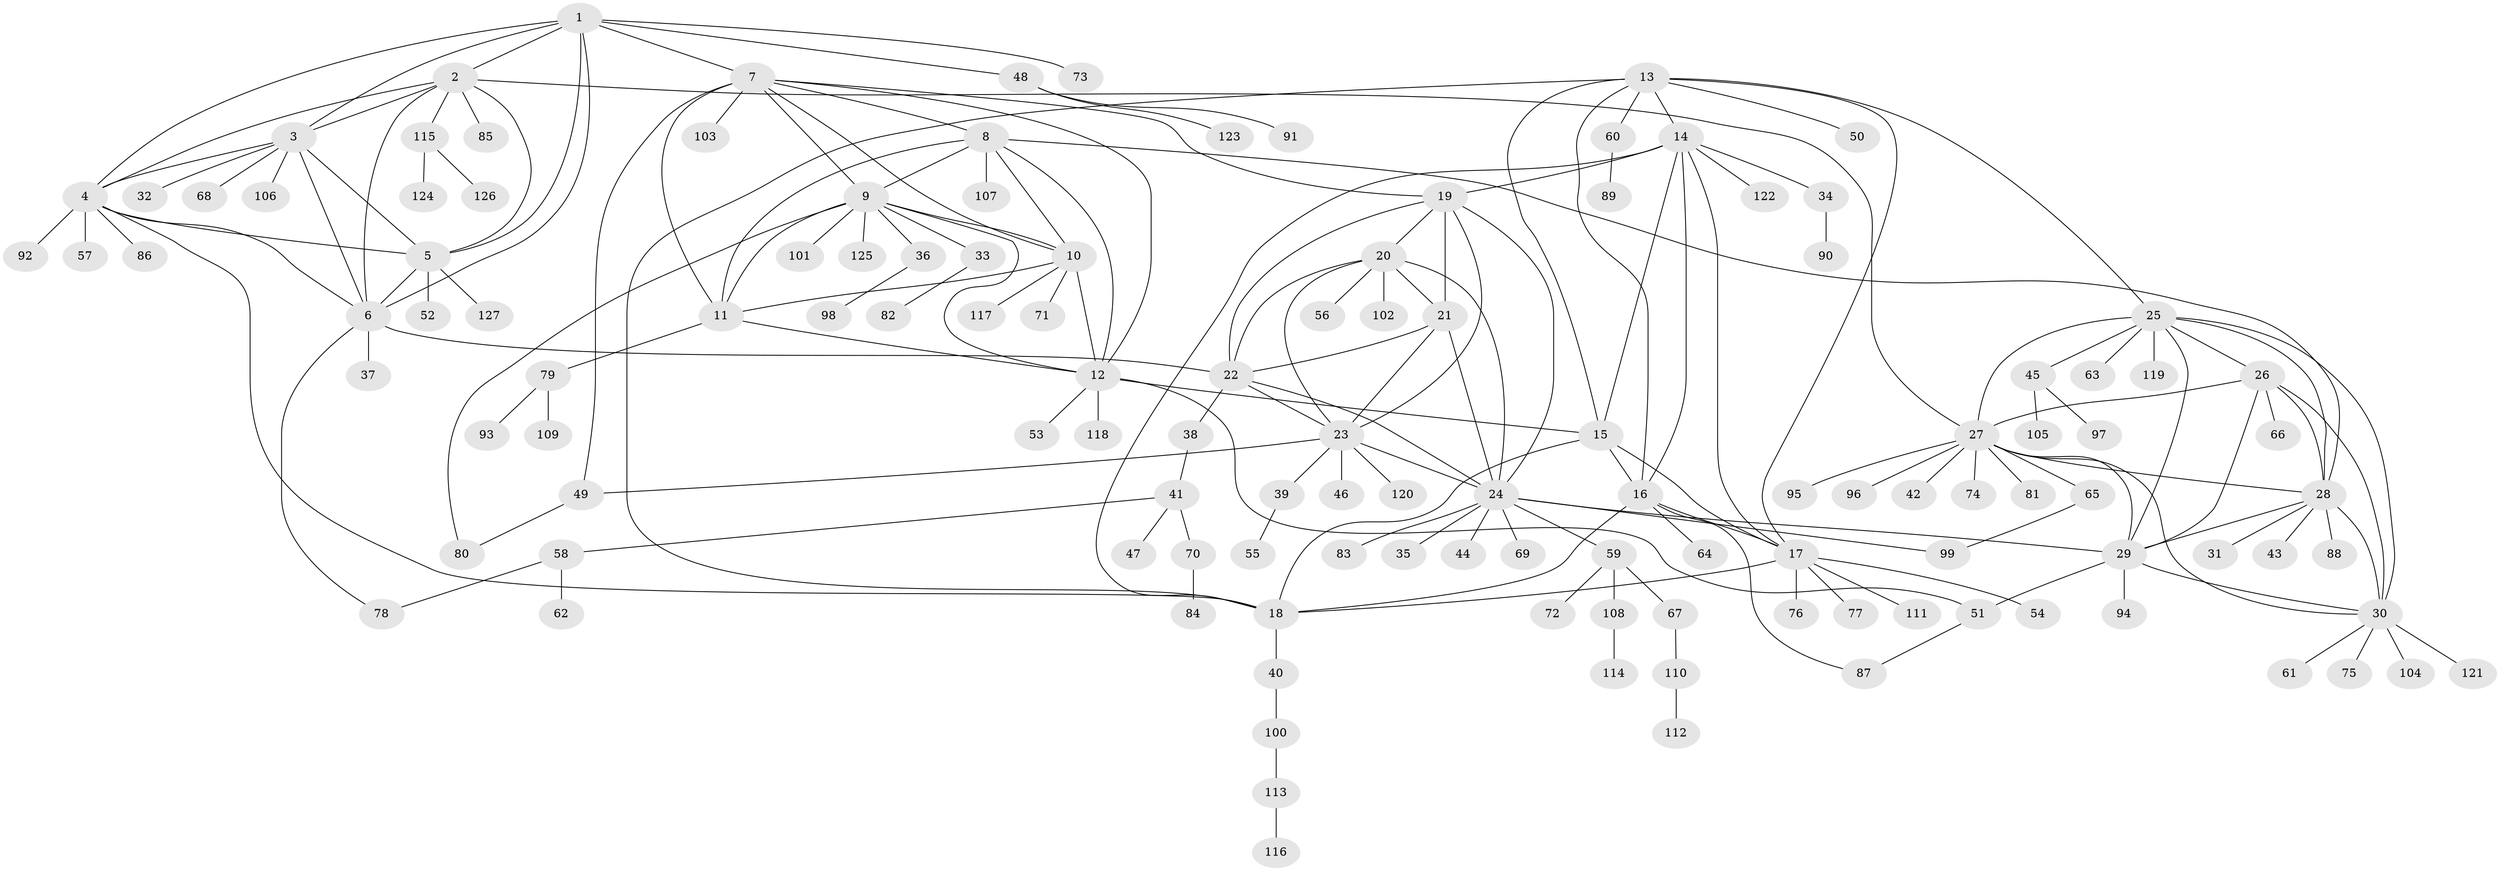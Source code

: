 // coarse degree distribution, {10: 0.031578947368421054, 5: 0.042105263157894736, 8: 0.06315789473684211, 7: 0.042105263157894736, 4: 0.031578947368421054, 6: 0.021052631578947368, 9: 0.010526315789473684, 12: 0.010526315789473684, 1: 0.5894736842105263, 2: 0.10526315789473684, 3: 0.05263157894736842}
// Generated by graph-tools (version 1.1) at 2025/52/02/27/25 19:52:18]
// undirected, 127 vertices, 188 edges
graph export_dot {
graph [start="1"]
  node [color=gray90,style=filled];
  1;
  2;
  3;
  4;
  5;
  6;
  7;
  8;
  9;
  10;
  11;
  12;
  13;
  14;
  15;
  16;
  17;
  18;
  19;
  20;
  21;
  22;
  23;
  24;
  25;
  26;
  27;
  28;
  29;
  30;
  31;
  32;
  33;
  34;
  35;
  36;
  37;
  38;
  39;
  40;
  41;
  42;
  43;
  44;
  45;
  46;
  47;
  48;
  49;
  50;
  51;
  52;
  53;
  54;
  55;
  56;
  57;
  58;
  59;
  60;
  61;
  62;
  63;
  64;
  65;
  66;
  67;
  68;
  69;
  70;
  71;
  72;
  73;
  74;
  75;
  76;
  77;
  78;
  79;
  80;
  81;
  82;
  83;
  84;
  85;
  86;
  87;
  88;
  89;
  90;
  91;
  92;
  93;
  94;
  95;
  96;
  97;
  98;
  99;
  100;
  101;
  102;
  103;
  104;
  105;
  106;
  107;
  108;
  109;
  110;
  111;
  112;
  113;
  114;
  115;
  116;
  117;
  118;
  119;
  120;
  121;
  122;
  123;
  124;
  125;
  126;
  127;
  1 -- 2;
  1 -- 3;
  1 -- 4;
  1 -- 5;
  1 -- 6;
  1 -- 7;
  1 -- 48;
  1 -- 73;
  2 -- 3;
  2 -- 4;
  2 -- 5;
  2 -- 6;
  2 -- 27;
  2 -- 85;
  2 -- 115;
  3 -- 4;
  3 -- 5;
  3 -- 6;
  3 -- 32;
  3 -- 68;
  3 -- 106;
  4 -- 5;
  4 -- 6;
  4 -- 18;
  4 -- 57;
  4 -- 86;
  4 -- 92;
  5 -- 6;
  5 -- 52;
  5 -- 127;
  6 -- 22;
  6 -- 37;
  6 -- 78;
  7 -- 8;
  7 -- 9;
  7 -- 10;
  7 -- 11;
  7 -- 12;
  7 -- 19;
  7 -- 49;
  7 -- 103;
  8 -- 9;
  8 -- 10;
  8 -- 11;
  8 -- 12;
  8 -- 28;
  8 -- 107;
  9 -- 10;
  9 -- 11;
  9 -- 12;
  9 -- 33;
  9 -- 36;
  9 -- 80;
  9 -- 101;
  9 -- 125;
  10 -- 11;
  10 -- 12;
  10 -- 71;
  10 -- 117;
  11 -- 12;
  11 -- 79;
  12 -- 15;
  12 -- 51;
  12 -- 53;
  12 -- 118;
  13 -- 14;
  13 -- 15;
  13 -- 16;
  13 -- 17;
  13 -- 18;
  13 -- 25;
  13 -- 50;
  13 -- 60;
  14 -- 15;
  14 -- 16;
  14 -- 17;
  14 -- 18;
  14 -- 19;
  14 -- 34;
  14 -- 122;
  15 -- 16;
  15 -- 17;
  15 -- 18;
  16 -- 17;
  16 -- 18;
  16 -- 64;
  16 -- 87;
  17 -- 18;
  17 -- 54;
  17 -- 76;
  17 -- 77;
  17 -- 111;
  18 -- 40;
  19 -- 20;
  19 -- 21;
  19 -- 22;
  19 -- 23;
  19 -- 24;
  20 -- 21;
  20 -- 22;
  20 -- 23;
  20 -- 24;
  20 -- 56;
  20 -- 102;
  21 -- 22;
  21 -- 23;
  21 -- 24;
  22 -- 23;
  22 -- 24;
  22 -- 38;
  23 -- 24;
  23 -- 39;
  23 -- 46;
  23 -- 49;
  23 -- 120;
  24 -- 29;
  24 -- 35;
  24 -- 44;
  24 -- 59;
  24 -- 69;
  24 -- 83;
  24 -- 99;
  25 -- 26;
  25 -- 27;
  25 -- 28;
  25 -- 29;
  25 -- 30;
  25 -- 45;
  25 -- 63;
  25 -- 119;
  26 -- 27;
  26 -- 28;
  26 -- 29;
  26 -- 30;
  26 -- 66;
  27 -- 28;
  27 -- 29;
  27 -- 30;
  27 -- 42;
  27 -- 65;
  27 -- 74;
  27 -- 81;
  27 -- 95;
  27 -- 96;
  28 -- 29;
  28 -- 30;
  28 -- 31;
  28 -- 43;
  28 -- 88;
  29 -- 30;
  29 -- 51;
  29 -- 94;
  30 -- 61;
  30 -- 75;
  30 -- 104;
  30 -- 121;
  33 -- 82;
  34 -- 90;
  36 -- 98;
  38 -- 41;
  39 -- 55;
  40 -- 100;
  41 -- 47;
  41 -- 58;
  41 -- 70;
  45 -- 97;
  45 -- 105;
  48 -- 91;
  48 -- 123;
  49 -- 80;
  51 -- 87;
  58 -- 62;
  58 -- 78;
  59 -- 67;
  59 -- 72;
  59 -- 108;
  60 -- 89;
  65 -- 99;
  67 -- 110;
  70 -- 84;
  79 -- 93;
  79 -- 109;
  100 -- 113;
  108 -- 114;
  110 -- 112;
  113 -- 116;
  115 -- 124;
  115 -- 126;
}
